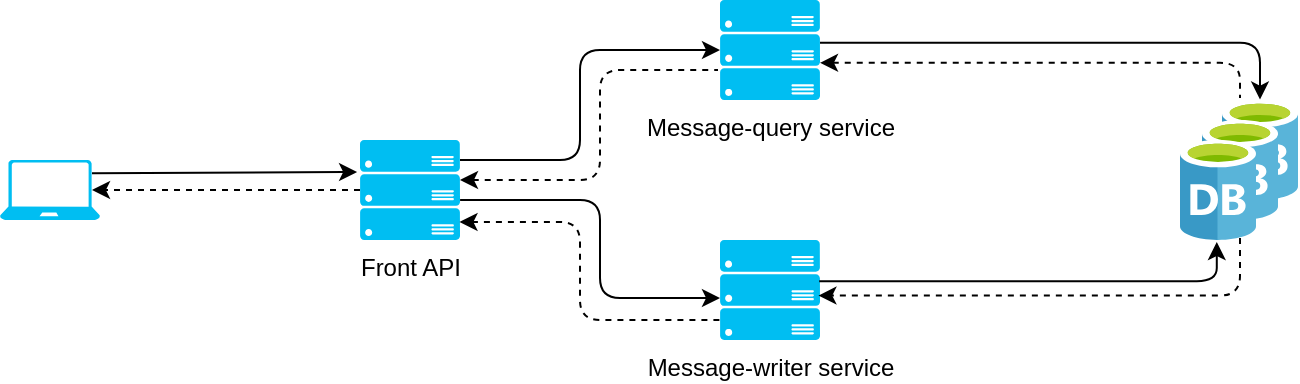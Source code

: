 <mxfile version="14.4.2" type="device"><diagram id="hgKMzffdjP7wMpuV3e5r" name="Page-1"><mxGraphModel dx="474" dy="309" grid="1" gridSize="10" guides="1" tooltips="1" connect="1" arrows="1" fold="1" page="1" pageScale="1" pageWidth="850" pageHeight="1100" math="0" shadow="0"><root><mxCell id="0"/><mxCell id="1" parent="0"/><mxCell id="FD23MbmTOf5WjTjYxofJ-1" value="" style="verticalLabelPosition=bottom;html=1;verticalAlign=top;align=center;strokeColor=none;fillColor=#00BEF2;shape=mxgraph.azure.laptop;pointerEvents=1;" vertex="1" parent="1"><mxGeometry x="80" y="320" width="50" height="30" as="geometry"/></mxCell><mxCell id="FD23MbmTOf5WjTjYxofJ-2" value="" style="endArrow=classic;html=1;exitX=0.92;exitY=0.219;exitDx=0;exitDy=0;exitPerimeter=0;entryX=-0.029;entryY=0.32;entryDx=0;entryDy=0;entryPerimeter=0;" edge="1" parent="1" source="FD23MbmTOf5WjTjYxofJ-1" target="FD23MbmTOf5WjTjYxofJ-7"><mxGeometry width="50" height="50" relative="1" as="geometry"><mxPoint x="400" y="420" as="sourcePoint"/><mxPoint x="260" y="335" as="targetPoint"/><Array as="points"/></mxGeometry></mxCell><mxCell id="FD23MbmTOf5WjTjYxofJ-7" value="Front API" style="verticalLabelPosition=bottom;html=1;verticalAlign=top;align=center;strokeColor=none;fillColor=#00BEF2;shape=mxgraph.azure.server_rack;" vertex="1" parent="1"><mxGeometry x="260" y="310" width="50" height="50" as="geometry"/></mxCell><mxCell id="FD23MbmTOf5WjTjYxofJ-26" value="" style="group" vertex="1" connectable="0" parent="1"><mxGeometry x="670" y="290" width="59" height="70" as="geometry"/></mxCell><mxCell id="FD23MbmTOf5WjTjYxofJ-23" value="" style="aspect=fixed;html=1;points=[];align=center;image;fontSize=12;image=img/lib/mscae/Database_General.svg;" vertex="1" parent="FD23MbmTOf5WjTjYxofJ-26"><mxGeometry x="21" width="38" height="50" as="geometry"/></mxCell><mxCell id="FD23MbmTOf5WjTjYxofJ-24" value="" style="aspect=fixed;html=1;points=[];align=center;image;fontSize=12;image=img/lib/mscae/Database_General.svg;" vertex="1" parent="FD23MbmTOf5WjTjYxofJ-26"><mxGeometry x="11" y="10" width="38" height="50" as="geometry"/></mxCell><mxCell id="FD23MbmTOf5WjTjYxofJ-25" value="" style="aspect=fixed;html=1;points=[];align=center;image;fontSize=12;image=img/lib/mscae/Database_General.svg;" vertex="1" parent="FD23MbmTOf5WjTjYxofJ-26"><mxGeometry y="20" width="38" height="50" as="geometry"/></mxCell><mxCell id="FD23MbmTOf5WjTjYxofJ-34" value="Message-query service" style="verticalLabelPosition=bottom;html=1;verticalAlign=top;align=center;strokeColor=none;fillColor=#00BEF2;shape=mxgraph.azure.server_rack;" vertex="1" parent="1"><mxGeometry x="440" y="240" width="50" height="50" as="geometry"/></mxCell><mxCell id="FD23MbmTOf5WjTjYxofJ-39" value="Message-writer service" style="verticalLabelPosition=bottom;html=1;verticalAlign=top;align=center;strokeColor=none;fillColor=#00BEF2;shape=mxgraph.azure.server_rack;" vertex="1" parent="1"><mxGeometry x="440" y="360" width="50" height="50" as="geometry"/></mxCell><mxCell id="FD23MbmTOf5WjTjYxofJ-44" value="" style="endArrow=classic;html=1;dashed=1;entryX=0.995;entryY=0.82;entryDx=0;entryDy=0;entryPerimeter=0;edgeStyle=orthogonalEdgeStyle;rounded=1;exitX=-0.006;exitY=0.8;exitDx=0;exitDy=0;exitPerimeter=0;" edge="1" parent="1" source="FD23MbmTOf5WjTjYxofJ-39" target="FD23MbmTOf5WjTjYxofJ-7"><mxGeometry width="50" height="50" relative="1" as="geometry"><mxPoint x="410" y="400" as="sourcePoint"/><mxPoint x="309.7" y="350" as="targetPoint"/><Array as="points"><mxPoint x="370" y="400"/><mxPoint x="370" y="351"/></Array></mxGeometry></mxCell><mxCell id="FD23MbmTOf5WjTjYxofJ-35" value="" style="edgeStyle=orthogonalEdgeStyle;rounded=1;orthogonalLoop=1;jettySize=auto;html=1;entryX=0;entryY=0.5;entryDx=0;entryDy=0;entryPerimeter=0;" edge="1" parent="1" target="FD23MbmTOf5WjTjYxofJ-34"><mxGeometry x="340" y="330" as="geometry"><mxPoint x="310" y="320" as="sourcePoint"/><mxPoint x="390" y="330" as="targetPoint"/><Array as="points"><mxPoint x="310" y="320"/><mxPoint x="370" y="320"/><mxPoint x="370" y="265"/></Array></mxGeometry></mxCell><mxCell id="FD23MbmTOf5WjTjYxofJ-36" value="" style="edgeStyle=orthogonalEdgeStyle;rounded=1;orthogonalLoop=1;jettySize=auto;html=1;startArrow=classic;startFill=1;endArrow=none;endFill=0;dashed=1;entryX=-0.02;entryY=0.7;entryDx=0;entryDy=0;entryPerimeter=0;" edge="1" parent="1" target="FD23MbmTOf5WjTjYxofJ-34"><mxGeometry x="340" y="330" as="geometry"><mxPoint x="310" y="330" as="sourcePoint"/><mxPoint x="390" y="339.5" as="targetPoint"/><Array as="points"><mxPoint x="310" y="330"/><mxPoint x="380" y="330"/><mxPoint x="380" y="275"/></Array></mxGeometry></mxCell><mxCell id="FD23MbmTOf5WjTjYxofJ-48" value="" style="endArrow=classic;html=1;exitX=0;exitY=0.5;exitDx=0;exitDy=0;exitPerimeter=0;entryX=0.92;entryY=0.5;entryDx=0;entryDy=0;entryPerimeter=0;dashed=1;" edge="1" parent="1" source="FD23MbmTOf5WjTjYxofJ-7" target="FD23MbmTOf5WjTjYxofJ-1"><mxGeometry width="50" height="50" relative="1" as="geometry"><mxPoint x="360" y="360" as="sourcePoint"/><mxPoint x="410" y="310" as="targetPoint"/></mxGeometry></mxCell><mxCell id="FD23MbmTOf5WjTjYxofJ-49" value="" style="endArrow=none;html=1;entryX=0.995;entryY=0.82;entryDx=0;entryDy=0;entryPerimeter=0;edgeStyle=orthogonalEdgeStyle;rounded=1;exitX=-0.006;exitY=0.8;exitDx=0;exitDy=0;exitPerimeter=0;endFill=0;startArrow=classic;startFill=1;" edge="1" parent="1"><mxGeometry width="50" height="50" relative="1" as="geometry"><mxPoint x="440.0" y="389" as="sourcePoint"/><mxPoint x="310.05" y="340.0" as="targetPoint"/><Array as="points"><mxPoint x="380" y="389"/><mxPoint x="380" y="340"/></Array></mxGeometry></mxCell><mxCell id="FD23MbmTOf5WjTjYxofJ-51" value="" style="endArrow=classic;html=1;exitX=1;exitY=0.428;exitDx=0;exitDy=0;exitPerimeter=0;edgeStyle=orthogonalEdgeStyle;elbow=vertical;rounded=1;entryX=0.5;entryY=-0.004;entryDx=0;entryDy=0;entryPerimeter=0;" edge="1" parent="1" source="FD23MbmTOf5WjTjYxofJ-34" target="FD23MbmTOf5WjTjYxofJ-23"><mxGeometry width="50" height="50" relative="1" as="geometry"><mxPoint x="590" y="380" as="sourcePoint"/><mxPoint x="710" y="287" as="targetPoint"/><Array as="points"><mxPoint x="710" y="261"/></Array></mxGeometry></mxCell><mxCell id="FD23MbmTOf5WjTjYxofJ-52" value="" style="endArrow=none;html=1;exitX=1;exitY=0.428;exitDx=0;exitDy=0;exitPerimeter=0;edgeStyle=orthogonalEdgeStyle;elbow=vertical;rounded=1;endFill=0;startArrow=classic;startFill=1;dashed=1;" edge="1" parent="1"><mxGeometry width="50" height="50" relative="1" as="geometry"><mxPoint x="490" y="271.4" as="sourcePoint"/><mxPoint x="700" y="289" as="targetPoint"/><Array as="points"><mxPoint x="700" y="271"/><mxPoint x="700" y="289"/></Array></mxGeometry></mxCell><mxCell id="FD23MbmTOf5WjTjYxofJ-53" value="" style="endArrow=classic;html=1;dashed=1;entryX=0.984;entryY=0.556;entryDx=0;entryDy=0;entryPerimeter=0;edgeStyle=orthogonalEdgeStyle;" edge="1" parent="1" target="FD23MbmTOf5WjTjYxofJ-39"><mxGeometry width="50" height="50" relative="1" as="geometry"><mxPoint x="700" y="359" as="sourcePoint"/><mxPoint x="640" y="330" as="targetPoint"/><Array as="points"><mxPoint x="700" y="359"/><mxPoint x="700" y="388"/></Array></mxGeometry></mxCell><mxCell id="FD23MbmTOf5WjTjYxofJ-54" value="" style="endArrow=classic;html=1;entryX=0.484;entryY=1.02;entryDx=0;entryDy=0;entryPerimeter=0;edgeStyle=orthogonalEdgeStyle;exitX=0.992;exitY=0.412;exitDx=0;exitDy=0;exitPerimeter=0;" edge="1" parent="1" source="FD23MbmTOf5WjTjYxofJ-39" target="FD23MbmTOf5WjTjYxofJ-25"><mxGeometry width="50" height="50" relative="1" as="geometry"><mxPoint x="560" y="380" as="sourcePoint"/><mxPoint x="502.4" y="409.8" as="targetPoint"/></mxGeometry></mxCell></root></mxGraphModel></diagram></mxfile>
